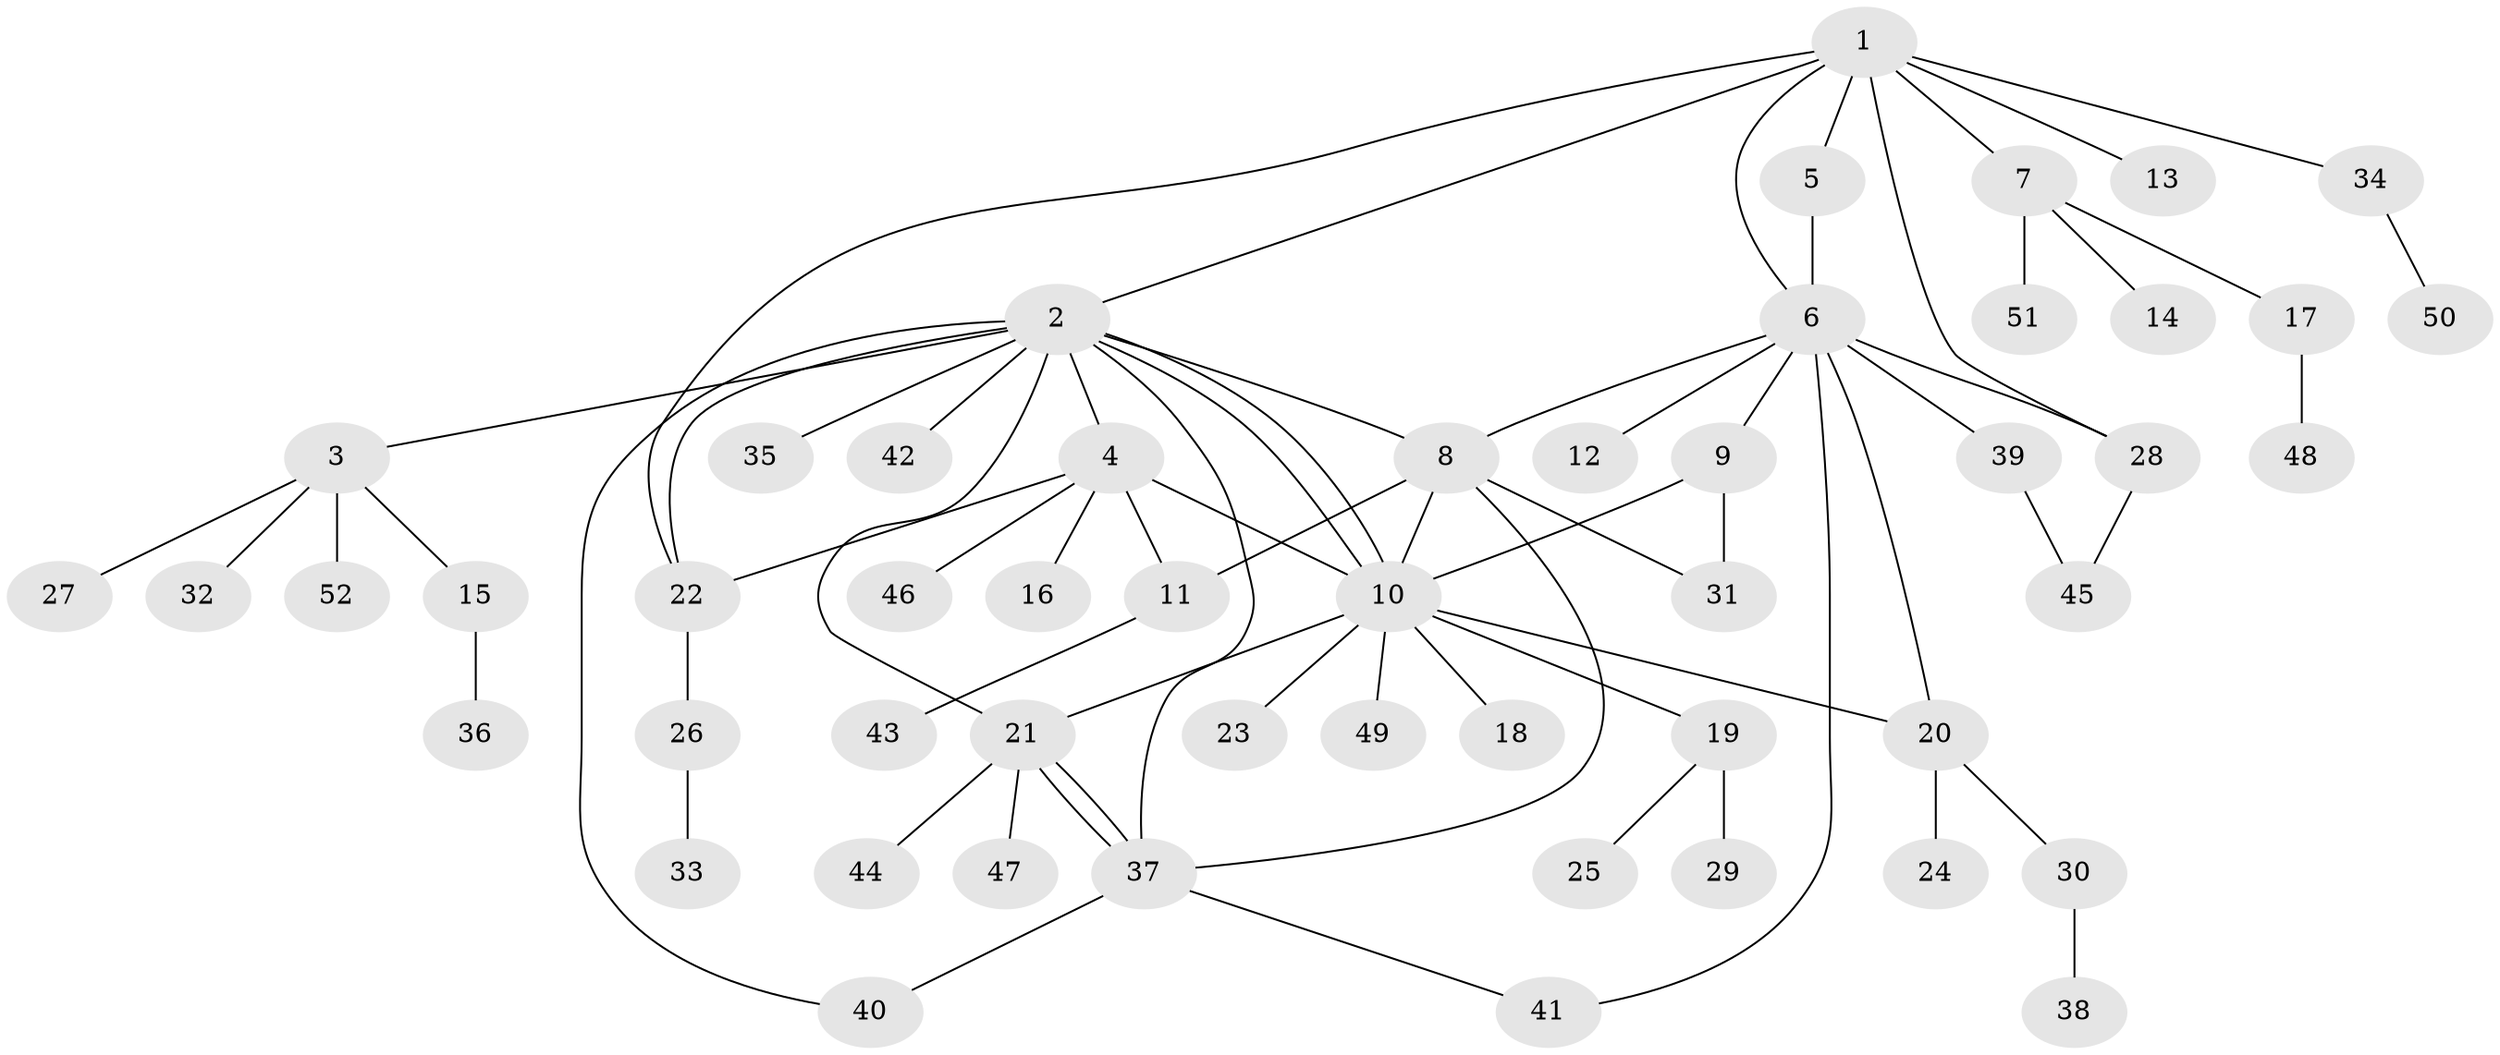 // Generated by graph-tools (version 1.1) at 2025/46/03/09/25 04:46:56]
// undirected, 52 vertices, 70 edges
graph export_dot {
graph [start="1"]
  node [color=gray90,style=filled];
  1;
  2;
  3;
  4;
  5;
  6;
  7;
  8;
  9;
  10;
  11;
  12;
  13;
  14;
  15;
  16;
  17;
  18;
  19;
  20;
  21;
  22;
  23;
  24;
  25;
  26;
  27;
  28;
  29;
  30;
  31;
  32;
  33;
  34;
  35;
  36;
  37;
  38;
  39;
  40;
  41;
  42;
  43;
  44;
  45;
  46;
  47;
  48;
  49;
  50;
  51;
  52;
  1 -- 2;
  1 -- 5;
  1 -- 6;
  1 -- 7;
  1 -- 13;
  1 -- 22;
  1 -- 28;
  1 -- 34;
  2 -- 3;
  2 -- 4;
  2 -- 8;
  2 -- 10;
  2 -- 10;
  2 -- 21;
  2 -- 22;
  2 -- 35;
  2 -- 37;
  2 -- 40;
  2 -- 42;
  3 -- 15;
  3 -- 27;
  3 -- 32;
  3 -- 52;
  4 -- 10;
  4 -- 11;
  4 -- 16;
  4 -- 22;
  4 -- 46;
  5 -- 6;
  6 -- 8;
  6 -- 9;
  6 -- 12;
  6 -- 20;
  6 -- 28;
  6 -- 39;
  6 -- 41;
  7 -- 14;
  7 -- 17;
  7 -- 51;
  8 -- 10;
  8 -- 11;
  8 -- 31;
  8 -- 37;
  9 -- 10;
  9 -- 31;
  10 -- 18;
  10 -- 19;
  10 -- 20;
  10 -- 21;
  10 -- 23;
  10 -- 49;
  11 -- 43;
  15 -- 36;
  17 -- 48;
  19 -- 25;
  19 -- 29;
  20 -- 24;
  20 -- 30;
  21 -- 37;
  21 -- 37;
  21 -- 44;
  21 -- 47;
  22 -- 26;
  26 -- 33;
  28 -- 45;
  30 -- 38;
  34 -- 50;
  37 -- 40;
  37 -- 41;
  39 -- 45;
}
